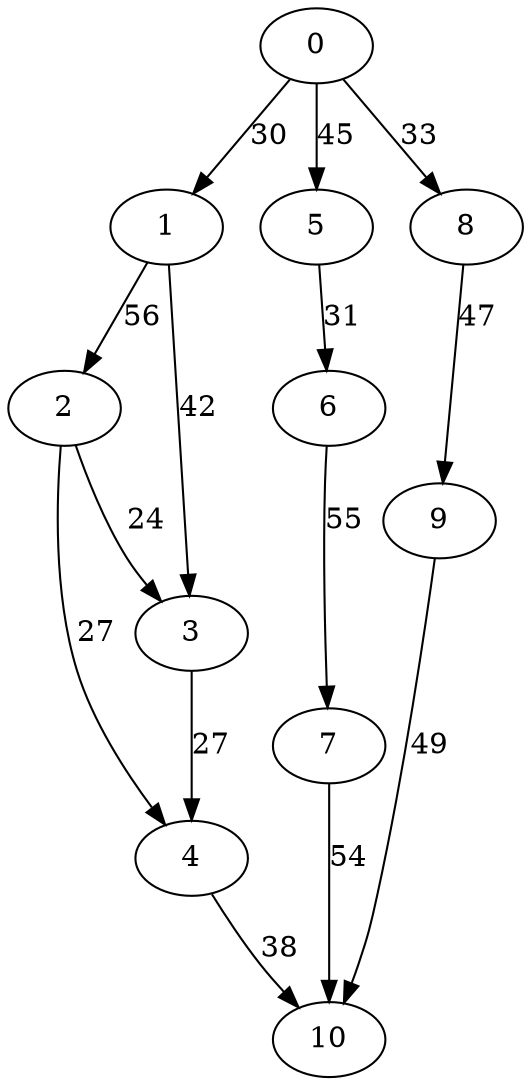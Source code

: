 digraph data7 {
0 -> 1 [ label = 30 ];
0 -> 5 [ label = 45 ];
0 -> 8 [ label = 33 ];
1 -> 2 [ label = 56 ];
1 -> 3 [ label = 42 ];
2 -> 3 [ label = 24 ];
2 -> 4 [ label = 27 ];
3 -> 4 [ label = 27 ];
4 -> 10 [ label = 38 ];
5 -> 6 [ label = 31 ];
6 -> 7 [ label = 55 ];
7 -> 10 [ label = 54 ];
8 -> 9 [ label = 47 ];
9 -> 10 [ label = 49 ];
 }

